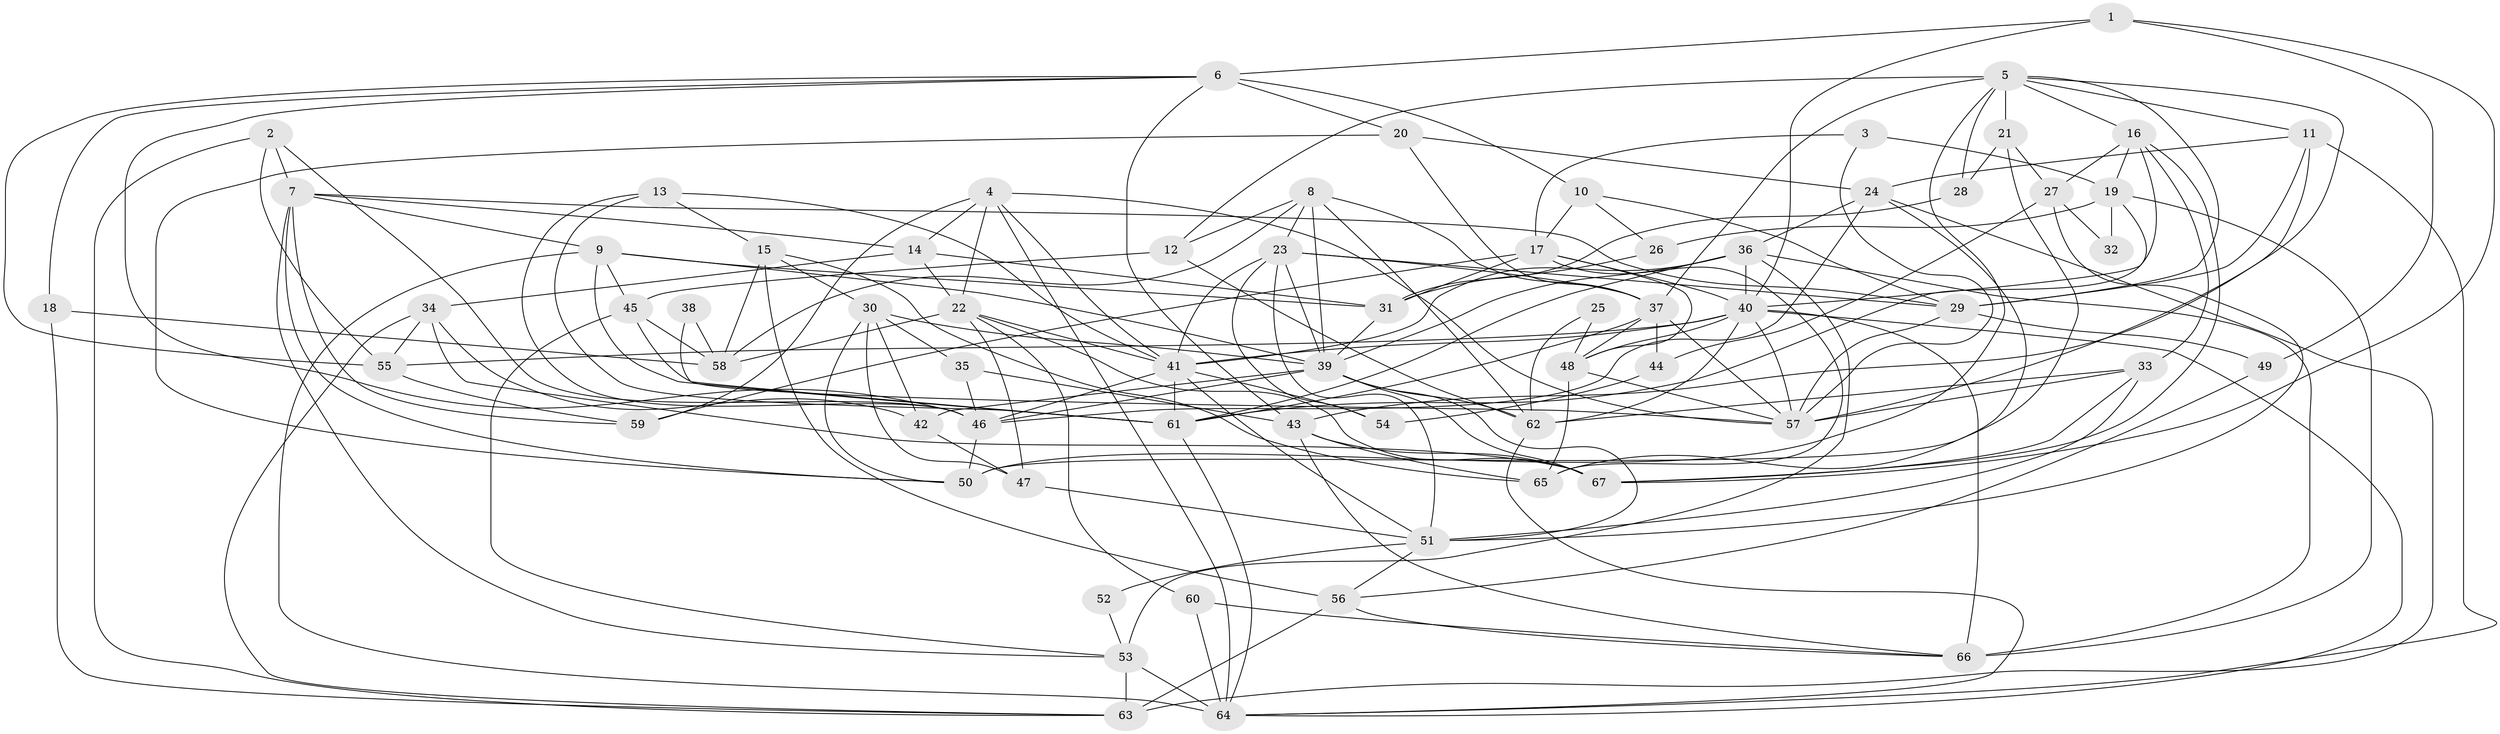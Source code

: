 // original degree distribution, {5: 0.15037593984962405, 6: 0.10526315789473684, 4: 0.2781954887218045, 3: 0.23308270676691728, 7: 0.03007518796992481, 2: 0.17293233082706766, 8: 0.022556390977443608, 9: 0.007518796992481203}
// Generated by graph-tools (version 1.1) at 2025/02/03/09/25 03:02:04]
// undirected, 67 vertices, 184 edges
graph export_dot {
graph [start="1"]
  node [color=gray90,style=filled];
  1;
  2;
  3;
  4;
  5;
  6;
  7;
  8;
  9;
  10;
  11;
  12;
  13;
  14;
  15;
  16;
  17;
  18;
  19;
  20;
  21;
  22;
  23;
  24;
  25;
  26;
  27;
  28;
  29;
  30;
  31;
  32;
  33;
  34;
  35;
  36;
  37;
  38;
  39;
  40;
  41;
  42;
  43;
  44;
  45;
  46;
  47;
  48;
  49;
  50;
  51;
  52;
  53;
  54;
  55;
  56;
  57;
  58;
  59;
  60;
  61;
  62;
  63;
  64;
  65;
  66;
  67;
  1 -- 6 [weight=1.0];
  1 -- 40 [weight=1.0];
  1 -- 49 [weight=1.0];
  1 -- 67 [weight=1.0];
  2 -- 7 [weight=1.0];
  2 -- 46 [weight=1.0];
  2 -- 55 [weight=1.0];
  2 -- 63 [weight=1.0];
  3 -- 17 [weight=1.0];
  3 -- 19 [weight=1.0];
  3 -- 57 [weight=1.0];
  4 -- 14 [weight=1.0];
  4 -- 22 [weight=1.0];
  4 -- 41 [weight=1.0];
  4 -- 57 [weight=1.0];
  4 -- 59 [weight=1.0];
  4 -- 64 [weight=1.0];
  5 -- 11 [weight=1.0];
  5 -- 12 [weight=1.0];
  5 -- 16 [weight=1.0];
  5 -- 21 [weight=2.0];
  5 -- 28 [weight=1.0];
  5 -- 29 [weight=1.0];
  5 -- 37 [weight=1.0];
  5 -- 50 [weight=2.0];
  5 -- 57 [weight=1.0];
  6 -- 10 [weight=2.0];
  6 -- 18 [weight=1.0];
  6 -- 20 [weight=1.0];
  6 -- 43 [weight=1.0];
  6 -- 46 [weight=1.0];
  6 -- 55 [weight=1.0];
  7 -- 9 [weight=1.0];
  7 -- 14 [weight=1.0];
  7 -- 29 [weight=1.0];
  7 -- 50 [weight=1.0];
  7 -- 53 [weight=1.0];
  7 -- 59 [weight=1.0];
  8 -- 12 [weight=1.0];
  8 -- 23 [weight=1.0];
  8 -- 37 [weight=1.0];
  8 -- 39 [weight=1.0];
  8 -- 58 [weight=1.0];
  8 -- 62 [weight=1.0];
  9 -- 31 [weight=1.0];
  9 -- 39 [weight=1.0];
  9 -- 45 [weight=1.0];
  9 -- 61 [weight=2.0];
  9 -- 64 [weight=1.0];
  10 -- 17 [weight=1.0];
  10 -- 26 [weight=1.0];
  10 -- 29 [weight=1.0];
  11 -- 24 [weight=1.0];
  11 -- 29 [weight=1.0];
  11 -- 43 [weight=1.0];
  11 -- 64 [weight=1.0];
  12 -- 45 [weight=1.0];
  12 -- 62 [weight=1.0];
  13 -- 15 [weight=1.0];
  13 -- 41 [weight=1.0];
  13 -- 46 [weight=1.0];
  13 -- 61 [weight=1.0];
  14 -- 22 [weight=1.0];
  14 -- 31 [weight=1.0];
  14 -- 34 [weight=1.0];
  15 -- 30 [weight=1.0];
  15 -- 56 [weight=1.0];
  15 -- 58 [weight=1.0];
  15 -- 65 [weight=1.0];
  16 -- 19 [weight=1.0];
  16 -- 27 [weight=1.0];
  16 -- 33 [weight=1.0];
  16 -- 40 [weight=1.0];
  16 -- 67 [weight=1.0];
  17 -- 31 [weight=1.0];
  17 -- 40 [weight=1.0];
  17 -- 48 [weight=1.0];
  17 -- 59 [weight=1.0];
  17 -- 65 [weight=1.0];
  18 -- 58 [weight=1.0];
  18 -- 63 [weight=1.0];
  19 -- 26 [weight=1.0];
  19 -- 32 [weight=1.0];
  19 -- 61 [weight=1.0];
  19 -- 66 [weight=2.0];
  20 -- 24 [weight=1.0];
  20 -- 37 [weight=1.0];
  20 -- 50 [weight=1.0];
  21 -- 27 [weight=2.0];
  21 -- 28 [weight=1.0];
  21 -- 50 [weight=1.0];
  22 -- 41 [weight=1.0];
  22 -- 47 [weight=2.0];
  22 -- 58 [weight=1.0];
  22 -- 60 [weight=1.0];
  22 -- 67 [weight=1.0];
  23 -- 29 [weight=1.0];
  23 -- 37 [weight=1.0];
  23 -- 39 [weight=1.0];
  23 -- 41 [weight=1.0];
  23 -- 51 [weight=1.0];
  23 -- 54 [weight=1.0];
  24 -- 36 [weight=1.0];
  24 -- 46 [weight=1.0];
  24 -- 63 [weight=1.0];
  24 -- 65 [weight=1.0];
  25 -- 48 [weight=1.0];
  25 -- 62 [weight=1.0];
  26 -- 31 [weight=1.0];
  27 -- 32 [weight=1.0];
  27 -- 44 [weight=1.0];
  27 -- 51 [weight=1.0];
  28 -- 31 [weight=1.0];
  29 -- 49 [weight=1.0];
  29 -- 57 [weight=1.0];
  30 -- 35 [weight=1.0];
  30 -- 39 [weight=1.0];
  30 -- 42 [weight=2.0];
  30 -- 47 [weight=1.0];
  30 -- 50 [weight=1.0];
  31 -- 39 [weight=1.0];
  33 -- 51 [weight=1.0];
  33 -- 57 [weight=1.0];
  33 -- 62 [weight=1.0];
  33 -- 67 [weight=1.0];
  34 -- 42 [weight=1.0];
  34 -- 55 [weight=1.0];
  34 -- 63 [weight=1.0];
  34 -- 67 [weight=1.0];
  35 -- 43 [weight=1.0];
  35 -- 46 [weight=1.0];
  36 -- 39 [weight=1.0];
  36 -- 40 [weight=1.0];
  36 -- 41 [weight=1.0];
  36 -- 53 [weight=2.0];
  36 -- 61 [weight=1.0];
  36 -- 66 [weight=1.0];
  37 -- 44 [weight=1.0];
  37 -- 48 [weight=1.0];
  37 -- 57 [weight=1.0];
  37 -- 61 [weight=1.0];
  38 -- 58 [weight=2.0];
  38 -- 61 [weight=1.0];
  39 -- 42 [weight=1.0];
  39 -- 46 [weight=1.0];
  39 -- 51 [weight=1.0];
  39 -- 62 [weight=1.0];
  39 -- 67 [weight=1.0];
  40 -- 41 [weight=1.0];
  40 -- 48 [weight=1.0];
  40 -- 55 [weight=1.0];
  40 -- 57 [weight=1.0];
  40 -- 62 [weight=1.0];
  40 -- 64 [weight=1.0];
  40 -- 66 [weight=1.0];
  41 -- 46 [weight=1.0];
  41 -- 51 [weight=1.0];
  41 -- 54 [weight=1.0];
  41 -- 61 [weight=1.0];
  42 -- 47 [weight=1.0];
  43 -- 65 [weight=1.0];
  43 -- 66 [weight=1.0];
  43 -- 67 [weight=1.0];
  44 -- 54 [weight=1.0];
  45 -- 53 [weight=1.0];
  45 -- 57 [weight=1.0];
  45 -- 58 [weight=1.0];
  46 -- 50 [weight=1.0];
  47 -- 51 [weight=1.0];
  48 -- 57 [weight=1.0];
  48 -- 65 [weight=1.0];
  49 -- 56 [weight=1.0];
  51 -- 52 [weight=1.0];
  51 -- 56 [weight=1.0];
  52 -- 53 [weight=1.0];
  53 -- 63 [weight=2.0];
  53 -- 64 [weight=2.0];
  55 -- 59 [weight=1.0];
  56 -- 63 [weight=1.0];
  56 -- 66 [weight=1.0];
  60 -- 64 [weight=1.0];
  60 -- 66 [weight=1.0];
  61 -- 64 [weight=1.0];
  62 -- 64 [weight=1.0];
}
